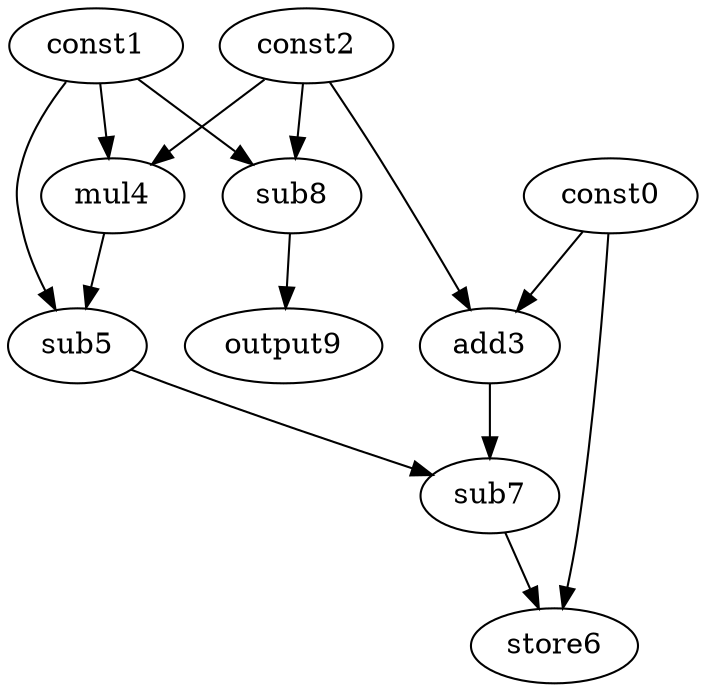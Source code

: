 digraph G { 
const0[opcode=const]; 
const1[opcode=const]; 
const2[opcode=const]; 
add3[opcode=add]; 
mul4[opcode=mul]; 
sub5[opcode=sub]; 
store6[opcode=store]; 
sub7[opcode=sub]; 
sub8[opcode=sub]; 
output9[opcode=output]; 
const0->add3[operand=0];
const2->add3[operand=1];
const1->mul4[operand=0];
const2->mul4[operand=1];
const1->sub8[operand=0];
const2->sub8[operand=1];
const1->sub5[operand=0];
mul4->sub5[operand=1];
sub8->output9[operand=0];
add3->sub7[operand=0];
sub5->sub7[operand=1];
const0->store6[operand=0];
sub7->store6[operand=1];
}
